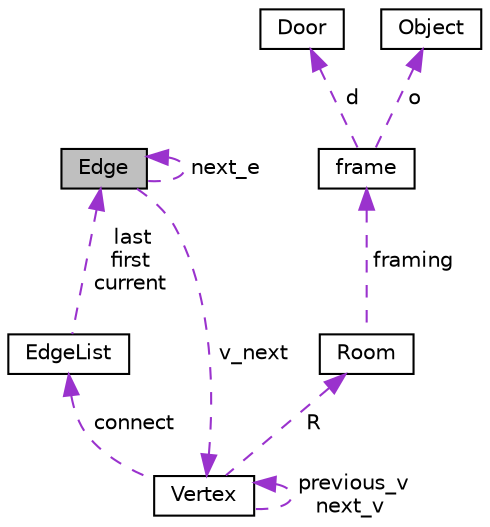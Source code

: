 digraph "Edge"
{
 // LATEX_PDF_SIZE
  edge [fontname="Helvetica",fontsize="10",labelfontname="Helvetica",labelfontsize="10"];
  node [fontname="Helvetica",fontsize="10",shape=record];
  Node1 [label="Edge",height=0.2,width=0.4,color="black", fillcolor="grey75", style="filled", fontcolor="black",tooltip=" "];
  Node2 -> Node1 [dir="back",color="darkorchid3",fontsize="10",style="dashed",label=" v_next" ,fontname="Helvetica"];
  Node2 [label="Vertex",height=0.2,width=0.4,color="black", fillcolor="white", style="filled",URL="$struct_vertex.html",tooltip=" "];
  Node2 -> Node2 [dir="back",color="darkorchid3",fontsize="10",style="dashed",label=" previous_v\nnext_v" ,fontname="Helvetica"];
  Node3 -> Node2 [dir="back",color="darkorchid3",fontsize="10",style="dashed",label=" R" ,fontname="Helvetica"];
  Node3 [label="Room",height=0.2,width=0.4,color="black", fillcolor="white", style="filled",URL="$struct_room.html",tooltip=" "];
  Node4 -> Node3 [dir="back",color="darkorchid3",fontsize="10",style="dashed",label=" framing" ,fontname="Helvetica"];
  Node4 [label="frame",height=0.2,width=0.4,color="black", fillcolor="white", style="filled",URL="$structframe.html",tooltip=" "];
  Node5 -> Node4 [dir="back",color="darkorchid3",fontsize="10",style="dashed",label=" d" ,fontname="Helvetica"];
  Node5 [label="Door",height=0.2,width=0.4,color="black", fillcolor="white", style="filled",URL="$struct_door.html",tooltip=" "];
  Node6 -> Node4 [dir="back",color="darkorchid3",fontsize="10",style="dashed",label=" o" ,fontname="Helvetica"];
  Node6 [label="Object",height=0.2,width=0.4,color="black", fillcolor="white", style="filled",URL="$struct_object.html",tooltip=" "];
  Node7 -> Node2 [dir="back",color="darkorchid3",fontsize="10",style="dashed",label=" connect" ,fontname="Helvetica"];
  Node7 [label="EdgeList",height=0.2,width=0.4,color="black", fillcolor="white", style="filled",URL="$struct_edge_list.html",tooltip=" "];
  Node1 -> Node7 [dir="back",color="darkorchid3",fontsize="10",style="dashed",label=" last\nfirst\ncurrent" ,fontname="Helvetica"];
  Node1 -> Node1 [dir="back",color="darkorchid3",fontsize="10",style="dashed",label=" next_e" ,fontname="Helvetica"];
}
